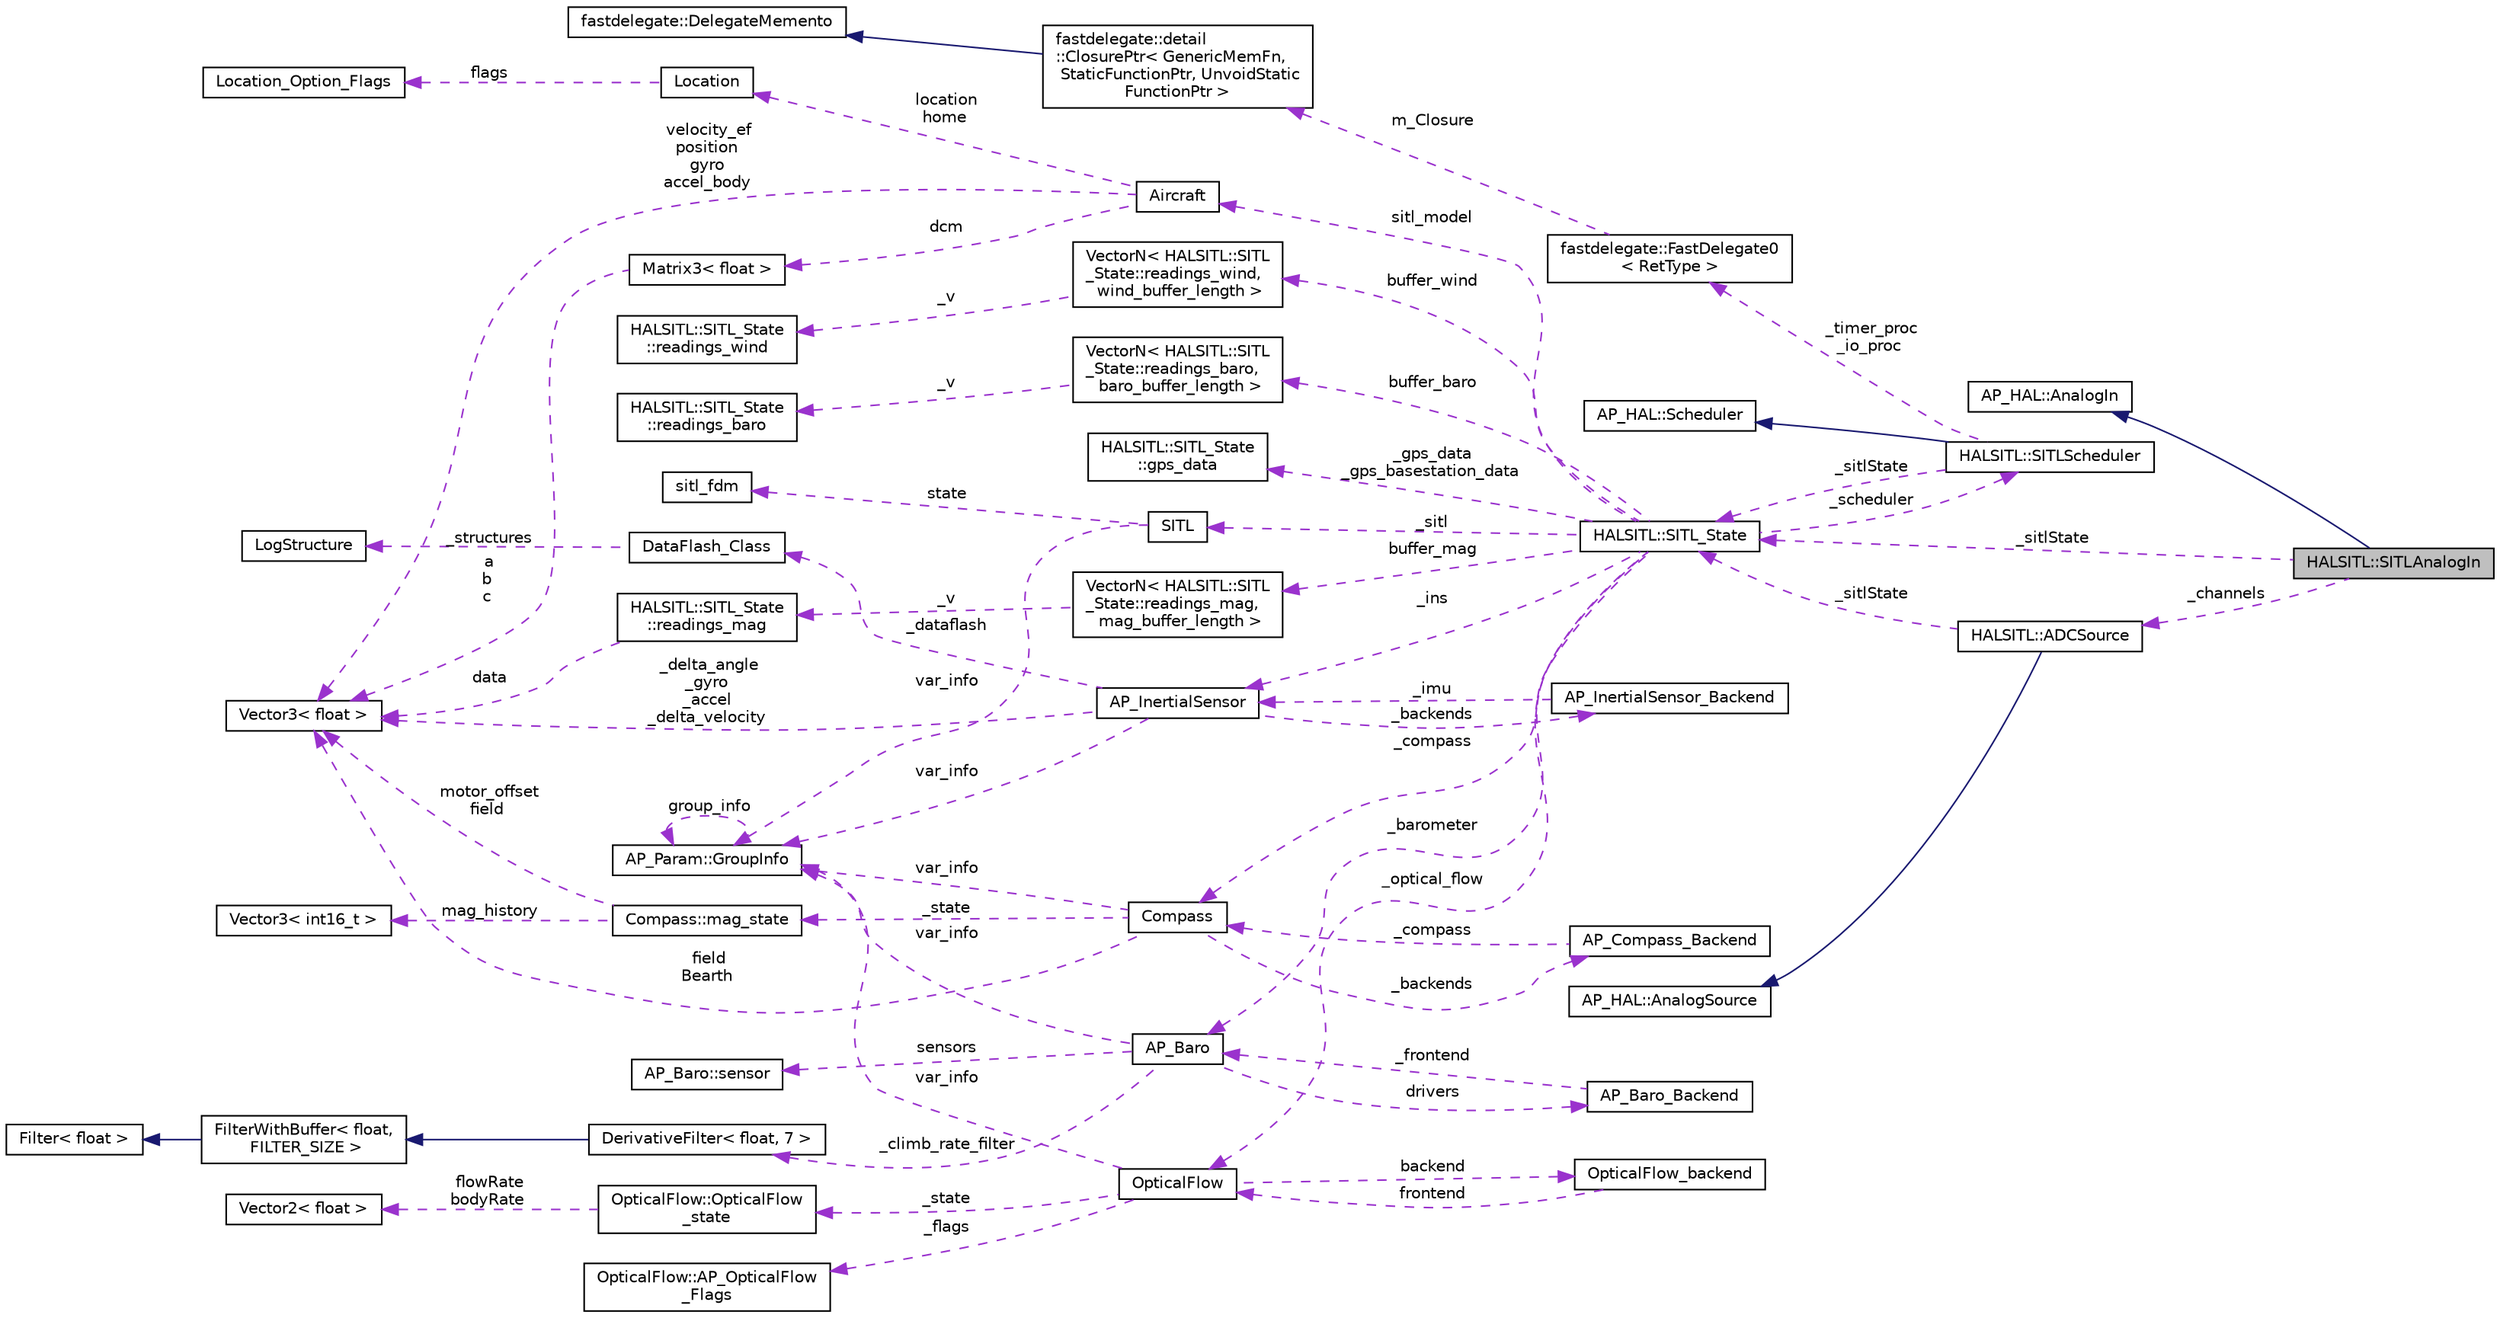 digraph "HALSITL::SITLAnalogIn"
{
 // INTERACTIVE_SVG=YES
  edge [fontname="Helvetica",fontsize="10",labelfontname="Helvetica",labelfontsize="10"];
  node [fontname="Helvetica",fontsize="10",shape=record];
  rankdir="LR";
  Node1 [label="HALSITL::SITLAnalogIn",height=0.2,width=0.4,color="black", fillcolor="grey75", style="filled" fontcolor="black"];
  Node2 -> Node1 [dir="back",color="midnightblue",fontsize="10",style="solid",fontname="Helvetica"];
  Node2 [label="AP_HAL::AnalogIn",height=0.2,width=0.4,color="black", fillcolor="white", style="filled",URL="$classAP__HAL_1_1AnalogIn.html"];
  Node3 -> Node1 [dir="back",color="darkorchid3",fontsize="10",style="dashed",label=" _channels" ,fontname="Helvetica"];
  Node3 [label="HALSITL::ADCSource",height=0.2,width=0.4,color="black", fillcolor="white", style="filled",URL="$classHALSITL_1_1ADCSource.html"];
  Node4 -> Node3 [dir="back",color="midnightblue",fontsize="10",style="solid",fontname="Helvetica"];
  Node4 [label="AP_HAL::AnalogSource",height=0.2,width=0.4,color="black", fillcolor="white", style="filled",URL="$classAP__HAL_1_1AnalogSource.html"];
  Node5 -> Node3 [dir="back",color="darkorchid3",fontsize="10",style="dashed",label=" _sitlState" ,fontname="Helvetica"];
  Node5 [label="HALSITL::SITL_State",height=0.2,width=0.4,color="black", fillcolor="white", style="filled",URL="$classHALSITL_1_1SITL__State.html"];
  Node6 -> Node5 [dir="back",color="darkorchid3",fontsize="10",style="dashed",label=" buffer_baro" ,fontname="Helvetica"];
  Node6 [label="VectorN\< HALSITL::SITL\l_State::readings_baro,\l baro_buffer_length \>",height=0.2,width=0.4,color="black", fillcolor="white", style="filled",URL="$classVectorN.html"];
  Node7 -> Node6 [dir="back",color="darkorchid3",fontsize="10",style="dashed",label=" _v" ,fontname="Helvetica"];
  Node7 [label="HALSITL::SITL_State\l::readings_baro",height=0.2,width=0.4,color="black", fillcolor="white", style="filled",URL="$structHALSITL_1_1SITL__State_1_1readings__baro.html"];
  Node8 -> Node5 [dir="back",color="darkorchid3",fontsize="10",style="dashed",label=" buffer_mag" ,fontname="Helvetica"];
  Node8 [label="VectorN\< HALSITL::SITL\l_State::readings_mag,\l mag_buffer_length \>",height=0.2,width=0.4,color="black", fillcolor="white", style="filled",URL="$classVectorN.html"];
  Node9 -> Node8 [dir="back",color="darkorchid3",fontsize="10",style="dashed",label=" _v" ,fontname="Helvetica"];
  Node9 [label="HALSITL::SITL_State\l::readings_mag",height=0.2,width=0.4,color="black", fillcolor="white", style="filled",URL="$structHALSITL_1_1SITL__State_1_1readings__mag.html"];
  Node10 -> Node9 [dir="back",color="darkorchid3",fontsize="10",style="dashed",label=" data" ,fontname="Helvetica"];
  Node10 [label="Vector3\< float \>",height=0.2,width=0.4,color="black", fillcolor="white", style="filled",URL="$classVector3.html"];
  Node11 -> Node5 [dir="back",color="darkorchid3",fontsize="10",style="dashed",label=" _barometer" ,fontname="Helvetica"];
  Node11 [label="AP_Baro",height=0.2,width=0.4,color="black", fillcolor="white", style="filled",URL="$classAP__Baro.html"];
  Node12 -> Node11 [dir="back",color="darkorchid3",fontsize="10",style="dashed",label=" sensors" ,fontname="Helvetica"];
  Node12 [label="AP_Baro::sensor",height=0.2,width=0.4,color="black", fillcolor="white", style="filled",URL="$structAP__Baro_1_1sensor.html"];
  Node13 -> Node11 [dir="back",color="darkorchid3",fontsize="10",style="dashed",label=" _climb_rate_filter" ,fontname="Helvetica"];
  Node13 [label="DerivativeFilter\< float, 7 \>",height=0.2,width=0.4,color="black", fillcolor="white", style="filled",URL="$classDerivativeFilter.html"];
  Node14 -> Node13 [dir="back",color="midnightblue",fontsize="10",style="solid",fontname="Helvetica"];
  Node14 [label="FilterWithBuffer\< float,\l FILTER_SIZE \>",height=0.2,width=0.4,color="black", fillcolor="white", style="filled",URL="$classFilterWithBuffer.html"];
  Node15 -> Node14 [dir="back",color="midnightblue",fontsize="10",style="solid",fontname="Helvetica"];
  Node15 [label="Filter\< float \>",height=0.2,width=0.4,color="black", fillcolor="white", style="filled",URL="$classFilter.html"];
  Node16 -> Node11 [dir="back",color="darkorchid3",fontsize="10",style="dashed",label=" var_info" ,fontname="Helvetica"];
  Node16 [label="AP_Param::GroupInfo",height=0.2,width=0.4,color="black", fillcolor="white", style="filled",URL="$structAP__Param_1_1GroupInfo.html"];
  Node16 -> Node16 [dir="back",color="darkorchid3",fontsize="10",style="dashed",label=" group_info" ,fontname="Helvetica"];
  Node17 -> Node11 [dir="back",color="darkorchid3",fontsize="10",style="dashed",label=" drivers" ,fontname="Helvetica"];
  Node17 [label="AP_Baro_Backend",height=0.2,width=0.4,color="black", fillcolor="white", style="filled",URL="$classAP__Baro__Backend.html",tooltip="-*- tab-width: 4; Mode: C++; c-basic-offset: 4; indent-tabs-mode: nil -*- "];
  Node11 -> Node17 [dir="back",color="darkorchid3",fontsize="10",style="dashed",label=" _frontend" ,fontname="Helvetica"];
  Node18 -> Node5 [dir="back",color="darkorchid3",fontsize="10",style="dashed",label=" _optical_flow" ,fontname="Helvetica"];
  Node18 [label="OpticalFlow",height=0.2,width=0.4,color="black", fillcolor="white", style="filled",URL="$classOpticalFlow.html"];
  Node16 -> Node18 [dir="back",color="darkorchid3",fontsize="10",style="dashed",label=" var_info" ,fontname="Helvetica"];
  Node19 -> Node18 [dir="back",color="darkorchid3",fontsize="10",style="dashed",label=" _state" ,fontname="Helvetica"];
  Node19 [label="OpticalFlow::OpticalFlow\l_state",height=0.2,width=0.4,color="black", fillcolor="white", style="filled",URL="$structOpticalFlow_1_1OpticalFlow__state.html"];
  Node20 -> Node19 [dir="back",color="darkorchid3",fontsize="10",style="dashed",label=" flowRate\nbodyRate" ,fontname="Helvetica"];
  Node20 [label="Vector2\< float \>",height=0.2,width=0.4,color="black", fillcolor="white", style="filled",URL="$structVector2.html"];
  Node21 -> Node18 [dir="back",color="darkorchid3",fontsize="10",style="dashed",label=" backend" ,fontname="Helvetica"];
  Node21 [label="OpticalFlow_backend",height=0.2,width=0.4,color="black", fillcolor="white", style="filled",URL="$classOpticalFlow__backend.html"];
  Node18 -> Node21 [dir="back",color="darkorchid3",fontsize="10",style="dashed",label=" frontend" ,fontname="Helvetica"];
  Node22 -> Node18 [dir="back",color="darkorchid3",fontsize="10",style="dashed",label=" _flags" ,fontname="Helvetica"];
  Node22 [label="OpticalFlow::AP_OpticalFlow\l_Flags",height=0.2,width=0.4,color="black", fillcolor="white", style="filled",URL="$structOpticalFlow_1_1AP__OpticalFlow__Flags.html"];
  Node23 -> Node5 [dir="back",color="darkorchid3",fontsize="10",style="dashed",label=" _ins" ,fontname="Helvetica"];
  Node23 [label="AP_InertialSensor",height=0.2,width=0.4,color="black", fillcolor="white", style="filled",URL="$classAP__InertialSensor.html"];
  Node24 -> Node23 [dir="back",color="darkorchid3",fontsize="10",style="dashed",label=" _backends" ,fontname="Helvetica"];
  Node24 [label="AP_InertialSensor_Backend",height=0.2,width=0.4,color="black", fillcolor="white", style="filled",URL="$classAP__InertialSensor__Backend.html"];
  Node23 -> Node24 [dir="back",color="darkorchid3",fontsize="10",style="dashed",label=" _imu" ,fontname="Helvetica"];
  Node25 -> Node23 [dir="back",color="darkorchid3",fontsize="10",style="dashed",label=" _dataflash" ,fontname="Helvetica"];
  Node25 [label="DataFlash_Class",height=0.2,width=0.4,color="black", fillcolor="white", style="filled",URL="$classDataFlash__Class.html",tooltip="-*- tab-width: 4; Mode: C++; c-basic-offset: 4; indent-tabs-mode: nil -*- "];
  Node26 -> Node25 [dir="back",color="darkorchid3",fontsize="10",style="dashed",label=" _structures" ,fontname="Helvetica"];
  Node26 [label="LogStructure",height=0.2,width=0.4,color="black", fillcolor="white", style="filled",URL="$structLogStructure.html"];
  Node16 -> Node23 [dir="back",color="darkorchid3",fontsize="10",style="dashed",label=" var_info" ,fontname="Helvetica"];
  Node10 -> Node23 [dir="back",color="darkorchid3",fontsize="10",style="dashed",label=" _delta_angle\n_gyro\n_accel\n_delta_velocity" ,fontname="Helvetica"];
  Node27 -> Node5 [dir="back",color="darkorchid3",fontsize="10",style="dashed",label=" _gps_data\n_gps_basestation_data" ,fontname="Helvetica"];
  Node27 [label="HALSITL::SITL_State\l::gps_data",height=0.2,width=0.4,color="black", fillcolor="white", style="filled",URL="$structHALSITL_1_1SITL__State_1_1gps__data.html"];
  Node28 -> Node5 [dir="back",color="darkorchid3",fontsize="10",style="dashed",label=" sitl_model" ,fontname="Helvetica"];
  Node28 [label="Aircraft",height=0.2,width=0.4,color="black", fillcolor="white", style="filled",URL="$classAircraft.html",tooltip="-*- tab-width: 4; Mode: C++; c-basic-offset: 4; indent-tabs-mode: nil -*- "];
  Node29 -> Node28 [dir="back",color="darkorchid3",fontsize="10",style="dashed",label=" dcm" ,fontname="Helvetica"];
  Node29 [label="Matrix3\< float \>",height=0.2,width=0.4,color="black", fillcolor="white", style="filled",URL="$classMatrix3.html"];
  Node10 -> Node29 [dir="back",color="darkorchid3",fontsize="10",style="dashed",label=" a\nb\nc" ,fontname="Helvetica"];
  Node10 -> Node28 [dir="back",color="darkorchid3",fontsize="10",style="dashed",label=" velocity_ef\nposition\ngyro\naccel_body" ,fontname="Helvetica"];
  Node30 -> Node28 [dir="back",color="darkorchid3",fontsize="10",style="dashed",label=" location\nhome" ,fontname="Helvetica"];
  Node30 [label="Location",height=0.2,width=0.4,color="black", fillcolor="white", style="filled",URL="$structLocation.html"];
  Node31 -> Node30 [dir="back",color="darkorchid3",fontsize="10",style="dashed",label=" flags" ,fontname="Helvetica"];
  Node31 [label="Location_Option_Flags",height=0.2,width=0.4,color="black", fillcolor="white", style="filled",URL="$structLocation__Option__Flags.html"];
  Node32 -> Node5 [dir="back",color="darkorchid3",fontsize="10",style="dashed",label=" _scheduler" ,fontname="Helvetica"];
  Node32 [label="HALSITL::SITLScheduler",height=0.2,width=0.4,color="black", fillcolor="white", style="filled",URL="$classHALSITL_1_1SITLScheduler.html"];
  Node33 -> Node32 [dir="back",color="midnightblue",fontsize="10",style="solid",fontname="Helvetica"];
  Node33 [label="AP_HAL::Scheduler",height=0.2,width=0.4,color="black", fillcolor="white", style="filled",URL="$classAP__HAL_1_1Scheduler.html"];
  Node34 -> Node32 [dir="back",color="darkorchid3",fontsize="10",style="dashed",label=" _timer_proc\n_io_proc" ,fontname="Helvetica"];
  Node34 [label="fastdelegate::FastDelegate0\l\< RetType \>",height=0.2,width=0.4,color="black", fillcolor="white", style="filled",URL="$classfastdelegate_1_1FastDelegate0.html"];
  Node35 -> Node34 [dir="back",color="darkorchid3",fontsize="10",style="dashed",label=" m_Closure" ,fontname="Helvetica"];
  Node35 [label="fastdelegate::detail\l::ClosurePtr\< GenericMemFn,\l StaticFunctionPtr, UnvoidStatic\lFunctionPtr \>",height=0.2,width=0.4,color="black", fillcolor="white", style="filled",URL="$classfastdelegate_1_1detail_1_1ClosurePtr.html"];
  Node36 -> Node35 [dir="back",color="midnightblue",fontsize="10",style="solid",fontname="Helvetica"];
  Node36 [label="fastdelegate::DelegateMemento",height=0.2,width=0.4,color="black", fillcolor="white", style="filled",URL="$classfastdelegate_1_1DelegateMemento.html"];
  Node5 -> Node32 [dir="back",color="darkorchid3",fontsize="10",style="dashed",label=" _sitlState" ,fontname="Helvetica"];
  Node37 -> Node5 [dir="back",color="darkorchid3",fontsize="10",style="dashed",label=" buffer_wind" ,fontname="Helvetica"];
  Node37 [label="VectorN\< HALSITL::SITL\l_State::readings_wind,\l wind_buffer_length \>",height=0.2,width=0.4,color="black", fillcolor="white", style="filled",URL="$classVectorN.html"];
  Node38 -> Node37 [dir="back",color="darkorchid3",fontsize="10",style="dashed",label=" _v" ,fontname="Helvetica"];
  Node38 [label="HALSITL::SITL_State\l::readings_wind",height=0.2,width=0.4,color="black", fillcolor="white", style="filled",URL="$structHALSITL_1_1SITL__State_1_1readings__wind.html"];
  Node39 -> Node5 [dir="back",color="darkorchid3",fontsize="10",style="dashed",label=" _sitl" ,fontname="Helvetica"];
  Node39 [label="SITL",height=0.2,width=0.4,color="black", fillcolor="white", style="filled",URL="$classSITL.html"];
  Node16 -> Node39 [dir="back",color="darkorchid3",fontsize="10",style="dashed",label=" var_info" ,fontname="Helvetica"];
  Node40 -> Node39 [dir="back",color="darkorchid3",fontsize="10",style="dashed",label=" state" ,fontname="Helvetica"];
  Node40 [label="sitl_fdm",height=0.2,width=0.4,color="black", fillcolor="white", style="filled",URL="$structsitl__fdm.html",tooltip="-*- tab-width: 4; Mode: C++; c-basic-offset: 4; indent-tabs-mode: nil -*- "];
  Node41 -> Node5 [dir="back",color="darkorchid3",fontsize="10",style="dashed",label=" _compass" ,fontname="Helvetica"];
  Node41 [label="Compass",height=0.2,width=0.4,color="black", fillcolor="white", style="filled",URL="$classCompass.html"];
  Node16 -> Node41 [dir="back",color="darkorchid3",fontsize="10",style="dashed",label=" var_info" ,fontname="Helvetica"];
  Node10 -> Node41 [dir="back",color="darkorchid3",fontsize="10",style="dashed",label=" field\nBearth" ,fontname="Helvetica"];
  Node42 -> Node41 [dir="back",color="darkorchid3",fontsize="10",style="dashed",label=" _backends" ,fontname="Helvetica"];
  Node42 [label="AP_Compass_Backend",height=0.2,width=0.4,color="black", fillcolor="white", style="filled",URL="$classAP__Compass__Backend.html"];
  Node41 -> Node42 [dir="back",color="darkorchid3",fontsize="10",style="dashed",label=" _compass" ,fontname="Helvetica"];
  Node43 -> Node41 [dir="back",color="darkorchid3",fontsize="10",style="dashed",label=" _state" ,fontname="Helvetica"];
  Node43 [label="Compass::mag_state",height=0.2,width=0.4,color="black", fillcolor="white", style="filled",URL="$structCompass_1_1mag__state.html"];
  Node10 -> Node43 [dir="back",color="darkorchid3",fontsize="10",style="dashed",label=" motor_offset\nfield" ,fontname="Helvetica"];
  Node44 -> Node43 [dir="back",color="darkorchid3",fontsize="10",style="dashed",label=" mag_history" ,fontname="Helvetica"];
  Node44 [label="Vector3\< int16_t \>",height=0.2,width=0.4,color="black", fillcolor="white", style="filled",URL="$classVector3.html"];
  Node5 -> Node1 [dir="back",color="darkorchid3",fontsize="10",style="dashed",label=" _sitlState" ,fontname="Helvetica"];
}
